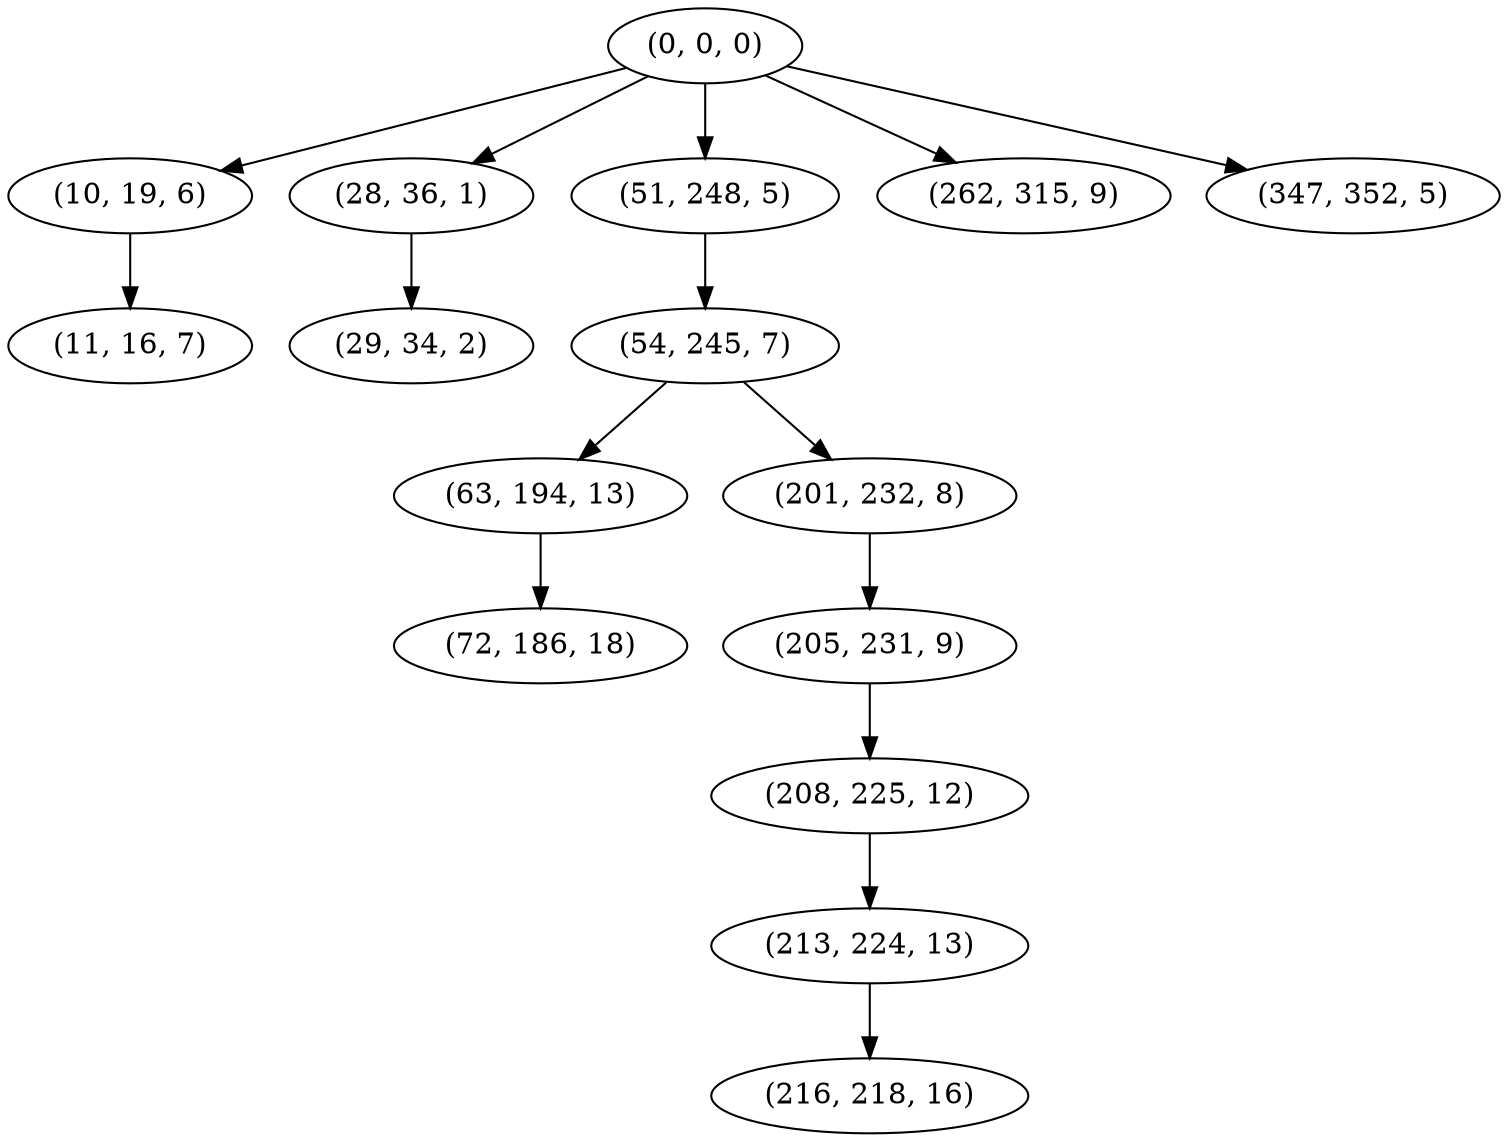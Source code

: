 digraph tree {
    "(0, 0, 0)";
    "(10, 19, 6)";
    "(11, 16, 7)";
    "(28, 36, 1)";
    "(29, 34, 2)";
    "(51, 248, 5)";
    "(54, 245, 7)";
    "(63, 194, 13)";
    "(72, 186, 18)";
    "(201, 232, 8)";
    "(205, 231, 9)";
    "(208, 225, 12)";
    "(213, 224, 13)";
    "(216, 218, 16)";
    "(262, 315, 9)";
    "(347, 352, 5)";
    "(0, 0, 0)" -> "(10, 19, 6)";
    "(0, 0, 0)" -> "(28, 36, 1)";
    "(0, 0, 0)" -> "(51, 248, 5)";
    "(0, 0, 0)" -> "(262, 315, 9)";
    "(0, 0, 0)" -> "(347, 352, 5)";
    "(10, 19, 6)" -> "(11, 16, 7)";
    "(28, 36, 1)" -> "(29, 34, 2)";
    "(51, 248, 5)" -> "(54, 245, 7)";
    "(54, 245, 7)" -> "(63, 194, 13)";
    "(54, 245, 7)" -> "(201, 232, 8)";
    "(63, 194, 13)" -> "(72, 186, 18)";
    "(201, 232, 8)" -> "(205, 231, 9)";
    "(205, 231, 9)" -> "(208, 225, 12)";
    "(208, 225, 12)" -> "(213, 224, 13)";
    "(213, 224, 13)" -> "(216, 218, 16)";
}
